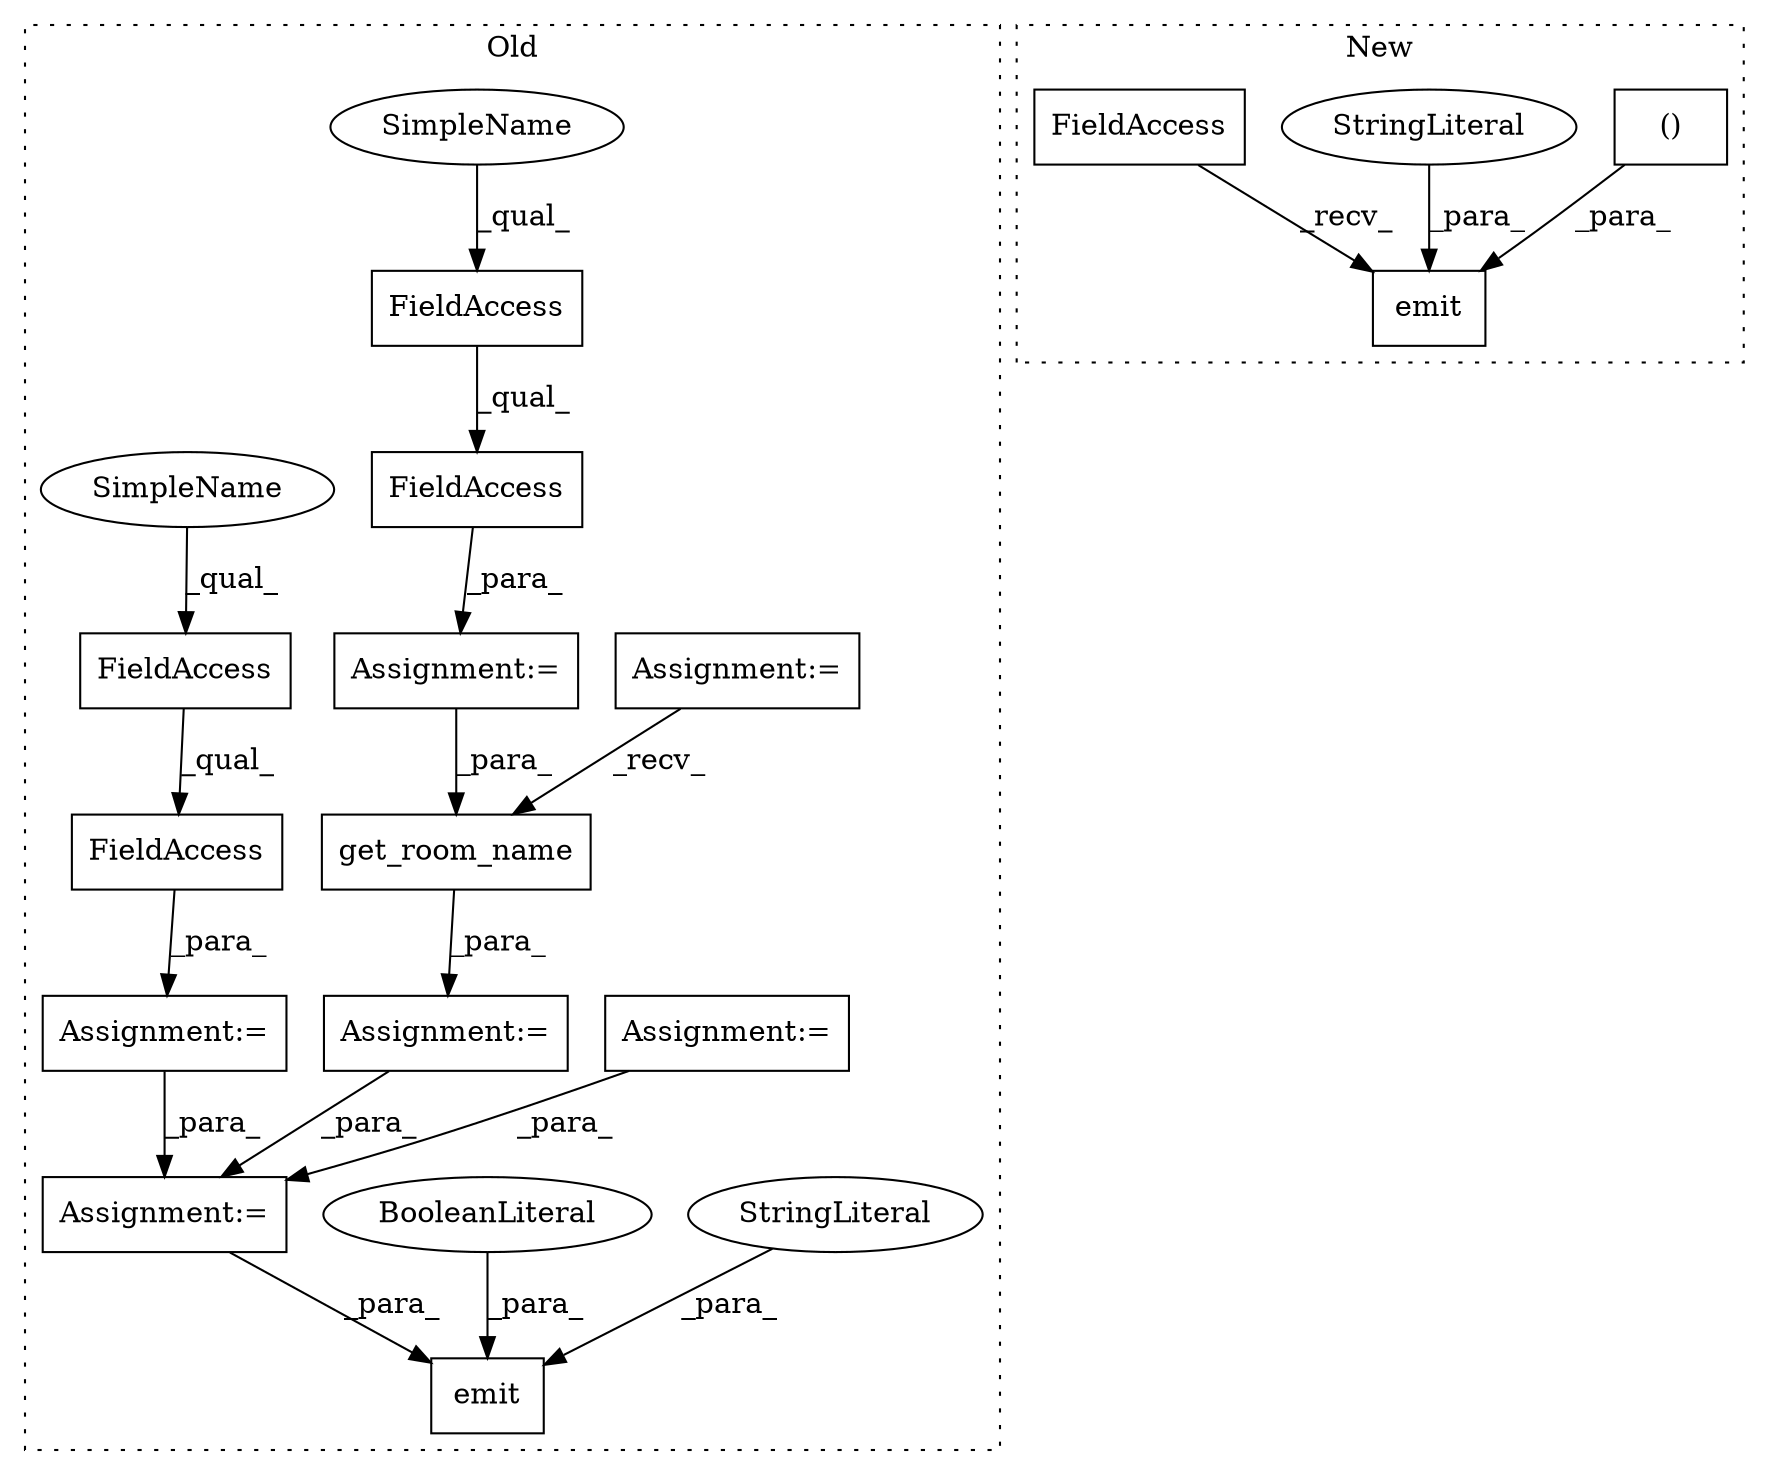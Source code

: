 digraph G {
subgraph cluster0 {
1 [label="emit" a="32" s="5665,5712" l="5,1" shape="box"];
3 [label="StringLiteral" a="45" s="5670" l="15" shape="ellipse"];
4 [label="BooleanLiteral" a="9" s="5700" l="4" shape="ellipse"];
7 [label="Assignment:=" a="7" s="5553" l="1" shape="box"];
8 [label="Assignment:=" a="7" s="5291" l="1" shape="box"];
9 [label="get_room_name" a="32" s="5508,5533" l="14,1" shape="box"];
11 [label="Assignment:=" a="7" s="5501" l="1" shape="box"];
12 [label="Assignment:=" a="7" s="5260" l="1" shape="box"];
13 [label="FieldAccess" a="22" s="5261" l="17" shape="box"];
14 [label="FieldAccess" a="22" s="5261" l="14" shape="box"];
15 [label="FieldAccess" a="22" s="5328" l="14" shape="box"];
16 [label="FieldAccess" a="22" s="5328" l="18" shape="box"];
17 [label="Assignment:=" a="7" s="5327" l="1" shape="box"];
18 [label="Assignment:=" a="7" s="5139" l="5" shape="box"];
19 [label="SimpleName" a="42" s="5328" l="8" shape="ellipse"];
20 [label="SimpleName" a="42" s="5261" l="8" shape="ellipse"];
label = "Old";
style="dotted";
}
subgraph cluster1 {
2 [label="()" a="106" s="2175" l="25" shape="box"];
5 [label="emit" a="32" s="2153,2200" l="5,2" shape="box"];
6 [label="StringLiteral" a="45" s="2158" l="11" shape="ellipse"];
10 [label="FieldAccess" a="22" s="2132" l="20" shape="box"];
label = "New";
style="dotted";
}
2 -> 5 [label="_para_"];
3 -> 1 [label="_para_"];
4 -> 1 [label="_para_"];
6 -> 5 [label="_para_"];
7 -> 1 [label="_para_"];
8 -> 7 [label="_para_"];
9 -> 11 [label="_para_"];
10 -> 5 [label="_recv_"];
11 -> 7 [label="_para_"];
12 -> 7 [label="_para_"];
13 -> 12 [label="_para_"];
14 -> 13 [label="_qual_"];
15 -> 16 [label="_qual_"];
16 -> 17 [label="_para_"];
17 -> 9 [label="_para_"];
18 -> 9 [label="_recv_"];
19 -> 15 [label="_qual_"];
20 -> 14 [label="_qual_"];
}